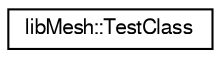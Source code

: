 digraph "Graphical Class Hierarchy"
{
  edge [fontname="FreeSans",fontsize="10",labelfontname="FreeSans",labelfontsize="10"];
  node [fontname="FreeSans",fontsize="10",shape=record];
  rankdir="LR";
  Node1 [label="libMesh::TestClass",height=0.2,width=0.4,color="black", fillcolor="white", style="filled",URL="$classlibMesh_1_1TestClass.html"];
}
